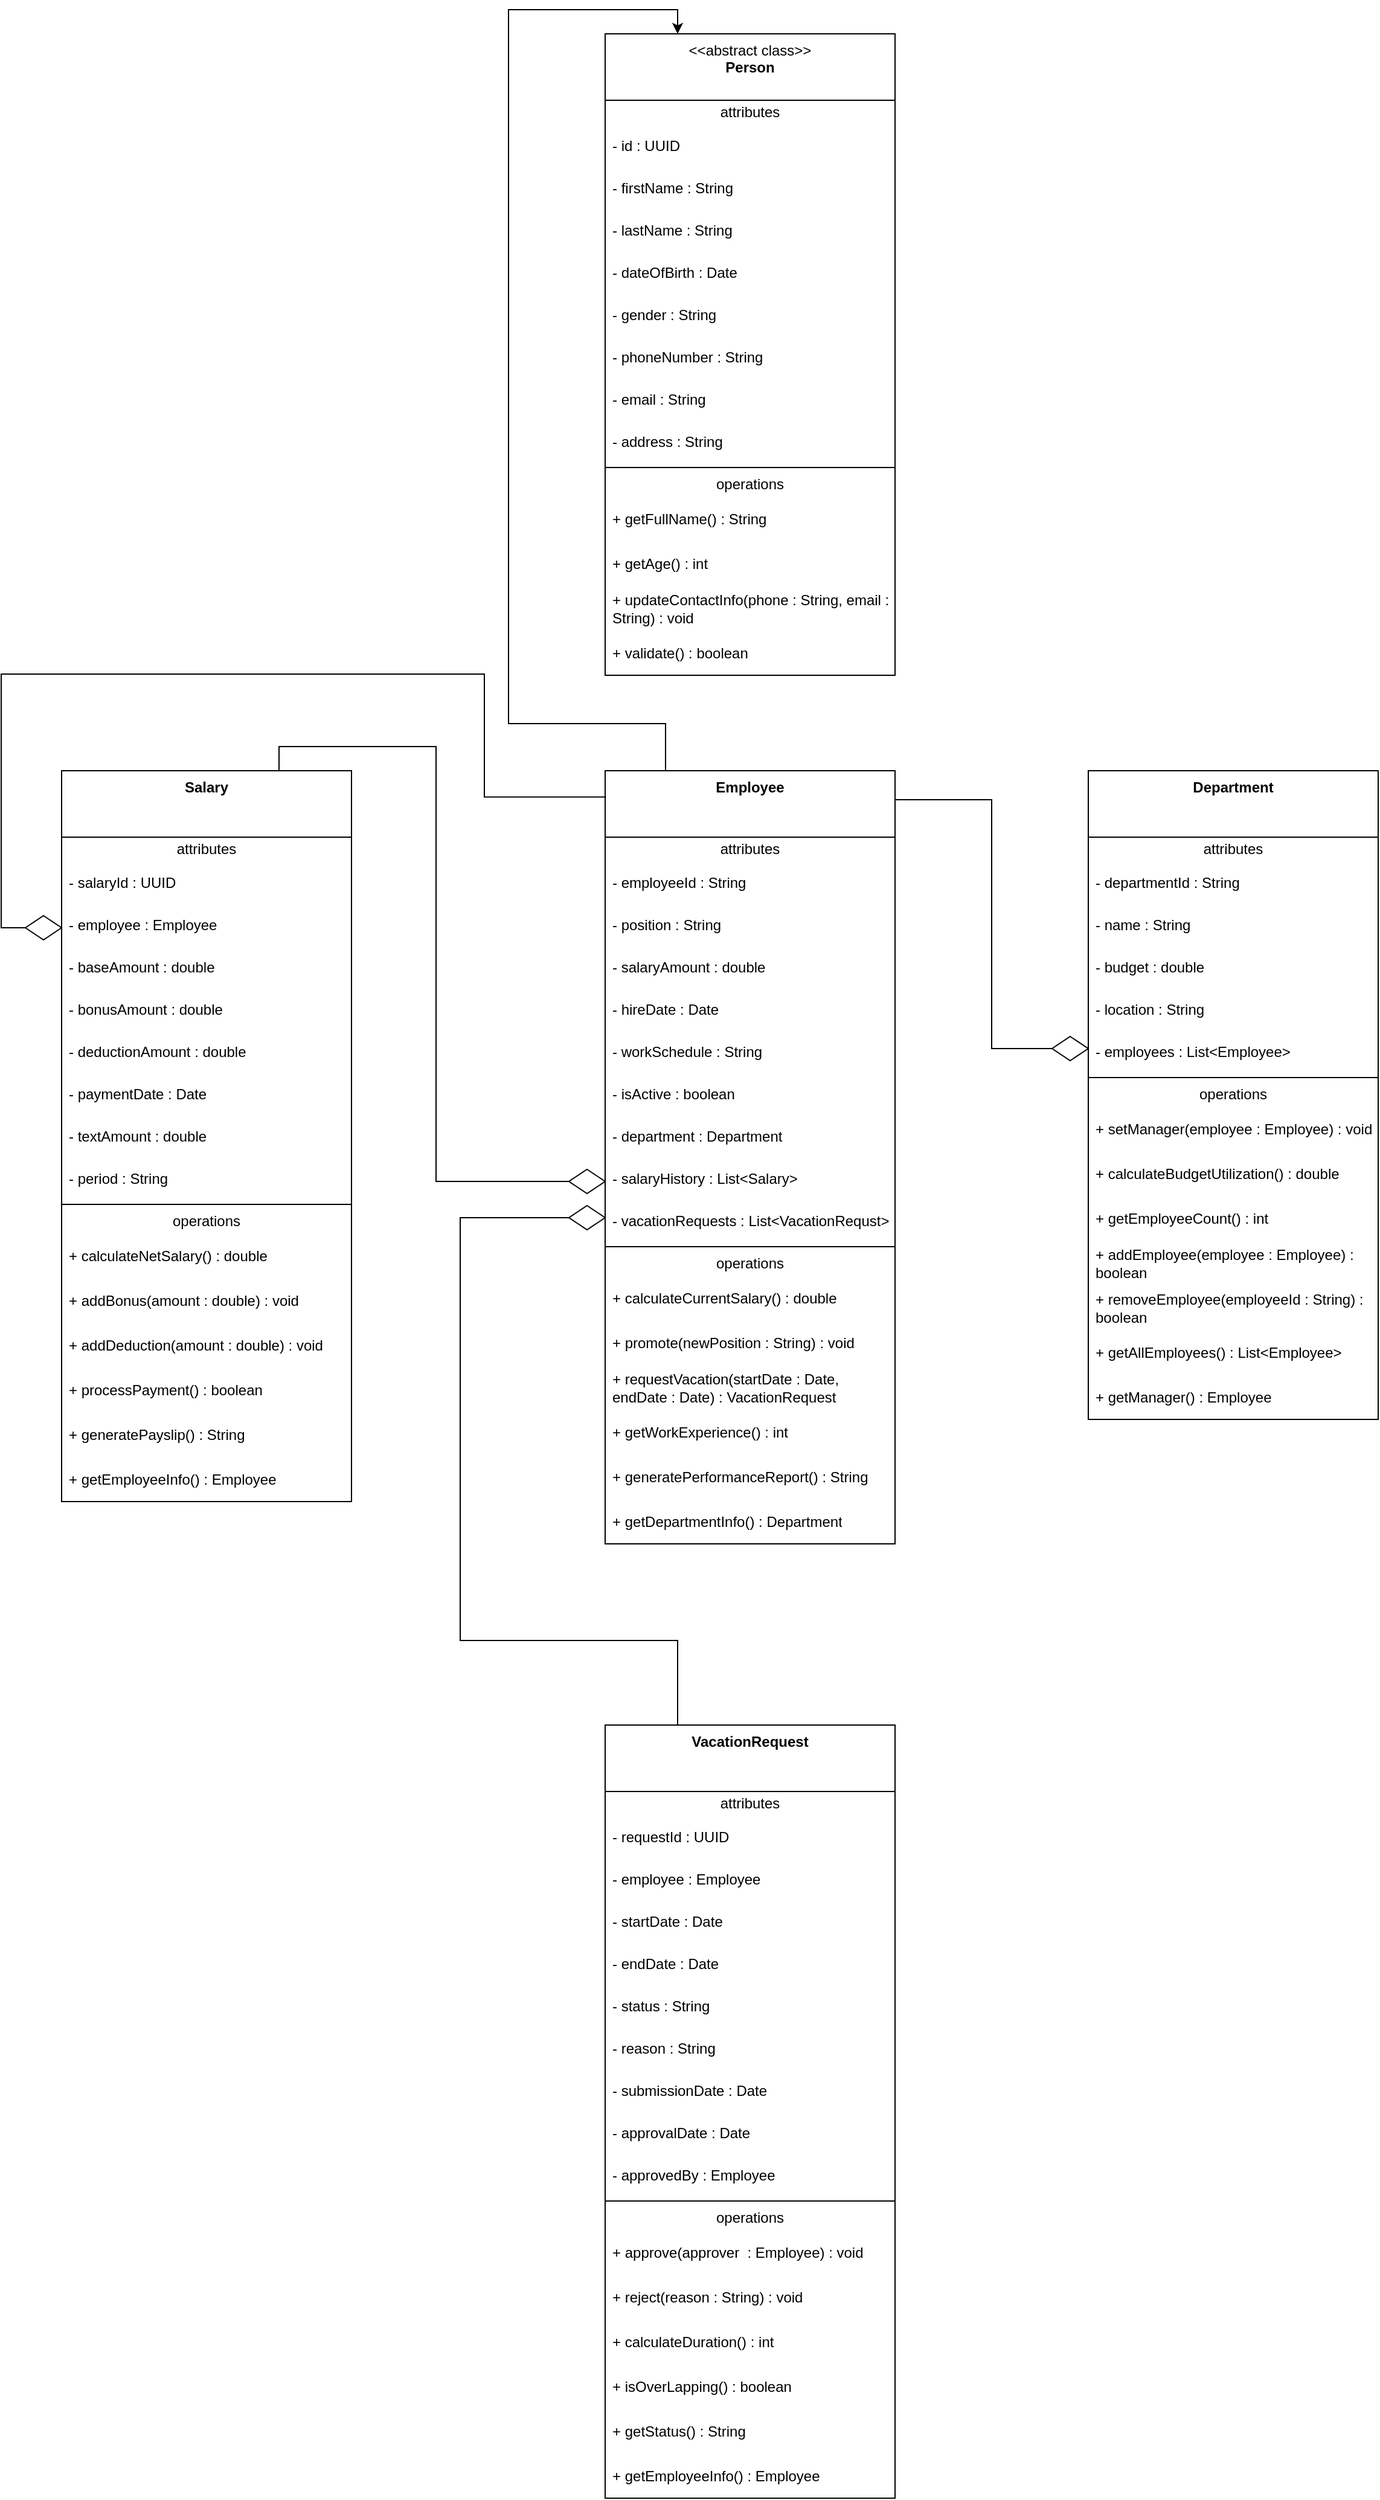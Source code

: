 <mxfile version="28.2.5">
  <diagram name="Страница — 1" id="8CQ2pr-ZRCYKZN3EN2c2">
    <mxGraphModel dx="2007" dy="1651" grid="1" gridSize="10" guides="1" tooltips="1" connect="1" arrows="1" fold="1" page="1" pageScale="1" pageWidth="827" pageHeight="1169" math="0" shadow="0">
      <root>
        <mxCell id="0" />
        <mxCell id="1" parent="0" />
        <mxCell id="GFeIhN1m6Tv52jOoHImK-1" value="&amp;lt;&amp;lt;abstract class&amp;gt;&amp;gt;&lt;br&gt;&lt;b&gt;Person&lt;/b&gt;&lt;div&gt;&lt;br/&gt;&lt;/div&gt;" style="swimlane;fontStyle=0;align=center;verticalAlign=top;childLayout=stackLayout;horizontal=1;startSize=55;horizontalStack=0;resizeParent=1;resizeParentMax=0;resizeLast=0;collapsible=0;marginBottom=0;html=1;whiteSpace=wrap;" vertex="1" parent="1">
          <mxGeometry x="230" y="220" width="240" height="531" as="geometry" />
        </mxCell>
        <mxCell id="GFeIhN1m6Tv52jOoHImK-9" value="attributes" style="text;html=1;strokeColor=none;fillColor=none;align=center;verticalAlign=middle;spacingLeft=4;spacingRight=4;overflow=hidden;rotatable=0;points=[[0,0.5],[1,0.5]];portConstraint=eastwest;whiteSpace=wrap;" vertex="1" parent="GFeIhN1m6Tv52jOoHImK-1">
          <mxGeometry y="55" width="240" height="20" as="geometry" />
        </mxCell>
        <mxCell id="GFeIhN1m6Tv52jOoHImK-10" value="- id : UUID" style="text;html=1;strokeColor=none;fillColor=none;align=left;verticalAlign=middle;spacingLeft=4;spacingRight=4;overflow=hidden;rotatable=0;points=[[0,0.5],[1,0.5]];portConstraint=eastwest;whiteSpace=wrap;" vertex="1" parent="GFeIhN1m6Tv52jOoHImK-1">
          <mxGeometry y="75" width="240" height="35" as="geometry" />
        </mxCell>
        <mxCell id="GFeIhN1m6Tv52jOoHImK-11" value="- firstName : String" style="text;html=1;strokeColor=none;fillColor=none;align=left;verticalAlign=middle;spacingLeft=4;spacingRight=4;overflow=hidden;rotatable=0;points=[[0,0.5],[1,0.5]];portConstraint=eastwest;whiteSpace=wrap;" vertex="1" parent="GFeIhN1m6Tv52jOoHImK-1">
          <mxGeometry y="110" width="240" height="35" as="geometry" />
        </mxCell>
        <mxCell id="GFeIhN1m6Tv52jOoHImK-12" value="- lastName : String" style="text;html=1;strokeColor=none;fillColor=none;align=left;verticalAlign=middle;spacingLeft=4;spacingRight=4;overflow=hidden;rotatable=0;points=[[0,0.5],[1,0.5]];portConstraint=eastwest;whiteSpace=wrap;" vertex="1" parent="GFeIhN1m6Tv52jOoHImK-1">
          <mxGeometry y="145" width="240" height="35" as="geometry" />
        </mxCell>
        <mxCell id="GFeIhN1m6Tv52jOoHImK-13" value="- dateOfBirth : Date" style="text;html=1;strokeColor=none;fillColor=none;align=left;verticalAlign=middle;spacingLeft=4;spacingRight=4;overflow=hidden;rotatable=0;points=[[0,0.5],[1,0.5]];portConstraint=eastwest;whiteSpace=wrap;" vertex="1" parent="GFeIhN1m6Tv52jOoHImK-1">
          <mxGeometry y="180" width="240" height="35" as="geometry" />
        </mxCell>
        <mxCell id="GFeIhN1m6Tv52jOoHImK-14" value="- gender : String" style="text;html=1;strokeColor=none;fillColor=none;align=left;verticalAlign=middle;spacingLeft=4;spacingRight=4;overflow=hidden;rotatable=0;points=[[0,0.5],[1,0.5]];portConstraint=eastwest;whiteSpace=wrap;" vertex="1" parent="GFeIhN1m6Tv52jOoHImK-1">
          <mxGeometry y="215" width="240" height="35" as="geometry" />
        </mxCell>
        <mxCell id="GFeIhN1m6Tv52jOoHImK-15" value="- phoneNumber : String" style="text;html=1;strokeColor=none;fillColor=none;align=left;verticalAlign=middle;spacingLeft=4;spacingRight=4;overflow=hidden;rotatable=0;points=[[0,0.5],[1,0.5]];portConstraint=eastwest;whiteSpace=wrap;" vertex="1" parent="GFeIhN1m6Tv52jOoHImK-1">
          <mxGeometry y="250" width="240" height="35" as="geometry" />
        </mxCell>
        <mxCell id="GFeIhN1m6Tv52jOoHImK-16" value="- email : String" style="text;html=1;strokeColor=none;fillColor=none;align=left;verticalAlign=middle;spacingLeft=4;spacingRight=4;overflow=hidden;rotatable=0;points=[[0,0.5],[1,0.5]];portConstraint=eastwest;whiteSpace=wrap;" vertex="1" parent="GFeIhN1m6Tv52jOoHImK-1">
          <mxGeometry y="285" width="240" height="35" as="geometry" />
        </mxCell>
        <mxCell id="GFeIhN1m6Tv52jOoHImK-2" value="- address : String" style="text;html=1;strokeColor=none;fillColor=none;align=left;verticalAlign=middle;spacingLeft=4;spacingRight=4;overflow=hidden;rotatable=0;points=[[0,0.5],[1,0.5]];portConstraint=eastwest;whiteSpace=wrap;" vertex="1" parent="GFeIhN1m6Tv52jOoHImK-1">
          <mxGeometry y="320" width="240" height="35" as="geometry" />
        </mxCell>
        <mxCell id="GFeIhN1m6Tv52jOoHImK-6" value="" style="line;strokeWidth=1;fillColor=none;align=left;verticalAlign=middle;spacingTop=-1;spacingLeft=3;spacingRight=3;rotatable=0;labelPosition=right;points=[];portConstraint=eastwest;" vertex="1" parent="GFeIhN1m6Tv52jOoHImK-1">
          <mxGeometry y="355" width="240" height="8" as="geometry" />
        </mxCell>
        <mxCell id="GFeIhN1m6Tv52jOoHImK-7" value="operations" style="text;html=1;strokeColor=none;fillColor=none;align=center;verticalAlign=middle;spacingLeft=4;spacingRight=4;overflow=hidden;rotatable=0;points=[[0,0.5],[1,0.5]];portConstraint=eastwest;whiteSpace=wrap;" vertex="1" parent="GFeIhN1m6Tv52jOoHImK-1">
          <mxGeometry y="363" width="240" height="20" as="geometry" />
        </mxCell>
        <mxCell id="GFeIhN1m6Tv52jOoHImK-17" value="+ getFullName() : String" style="text;html=1;strokeColor=none;fillColor=none;align=left;verticalAlign=middle;spacingLeft=4;spacingRight=4;overflow=hidden;rotatable=0;points=[[0,0.5],[1,0.5]];portConstraint=eastwest;whiteSpace=wrap;" vertex="1" parent="GFeIhN1m6Tv52jOoHImK-1">
          <mxGeometry y="383" width="240" height="37" as="geometry" />
        </mxCell>
        <mxCell id="GFeIhN1m6Tv52jOoHImK-18" value="+ getAge() : int" style="text;html=1;strokeColor=none;fillColor=none;align=left;verticalAlign=middle;spacingLeft=4;spacingRight=4;overflow=hidden;rotatable=0;points=[[0,0.5],[1,0.5]];portConstraint=eastwest;whiteSpace=wrap;" vertex="1" parent="GFeIhN1m6Tv52jOoHImK-1">
          <mxGeometry y="420" width="240" height="37" as="geometry" />
        </mxCell>
        <mxCell id="GFeIhN1m6Tv52jOoHImK-19" value="+ updateContactInfo(phone : String, email : String) : void" style="text;html=1;strokeColor=none;fillColor=none;align=left;verticalAlign=middle;spacingLeft=4;spacingRight=4;overflow=hidden;rotatable=0;points=[[0,0.5],[1,0.5]];portConstraint=eastwest;whiteSpace=wrap;" vertex="1" parent="GFeIhN1m6Tv52jOoHImK-1">
          <mxGeometry y="457" width="240" height="37" as="geometry" />
        </mxCell>
        <mxCell id="GFeIhN1m6Tv52jOoHImK-8" value="+ validate() : boolean" style="text;html=1;strokeColor=none;fillColor=none;align=left;verticalAlign=middle;spacingLeft=4;spacingRight=4;overflow=hidden;rotatable=0;points=[[0,0.5],[1,0.5]];portConstraint=eastwest;whiteSpace=wrap;" vertex="1" parent="GFeIhN1m6Tv52jOoHImK-1">
          <mxGeometry y="494" width="240" height="37" as="geometry" />
        </mxCell>
        <mxCell id="GFeIhN1m6Tv52jOoHImK-132" style="edgeStyle=orthogonalEdgeStyle;rounded=0;orthogonalLoop=1;jettySize=auto;html=1;exitX=0.25;exitY=0;exitDx=0;exitDy=0;entryX=0.25;entryY=0;entryDx=0;entryDy=0;" edge="1" parent="1" source="GFeIhN1m6Tv52jOoHImK-20" target="GFeIhN1m6Tv52jOoHImK-1">
          <mxGeometry relative="1" as="geometry">
            <Array as="points">
              <mxPoint x="280" y="791" />
              <mxPoint x="150" y="791" />
              <mxPoint x="150" y="200" />
              <mxPoint x="290" y="200" />
            </Array>
          </mxGeometry>
        </mxCell>
        <mxCell id="GFeIhN1m6Tv52jOoHImK-20" value="&lt;b&gt;Employee&lt;/b&gt;&lt;div&gt;&lt;br&gt;&lt;/div&gt;" style="swimlane;fontStyle=0;align=center;verticalAlign=top;childLayout=stackLayout;horizontal=1;startSize=55;horizontalStack=0;resizeParent=1;resizeParentMax=0;resizeLast=0;collapsible=0;marginBottom=0;html=1;whiteSpace=wrap;" vertex="1" parent="1">
          <mxGeometry x="230" y="830" width="240" height="640" as="geometry" />
        </mxCell>
        <mxCell id="GFeIhN1m6Tv52jOoHImK-21" value="attributes" style="text;html=1;strokeColor=none;fillColor=none;align=center;verticalAlign=middle;spacingLeft=4;spacingRight=4;overflow=hidden;rotatable=0;points=[[0,0.5],[1,0.5]];portConstraint=eastwest;whiteSpace=wrap;" vertex="1" parent="GFeIhN1m6Tv52jOoHImK-20">
          <mxGeometry y="55" width="240" height="20" as="geometry" />
        </mxCell>
        <mxCell id="GFeIhN1m6Tv52jOoHImK-22" value="- employeeId : String" style="text;html=1;strokeColor=none;fillColor=none;align=left;verticalAlign=middle;spacingLeft=4;spacingRight=4;overflow=hidden;rotatable=0;points=[[0,0.5],[1,0.5]];portConstraint=eastwest;whiteSpace=wrap;" vertex="1" parent="GFeIhN1m6Tv52jOoHImK-20">
          <mxGeometry y="75" width="240" height="35" as="geometry" />
        </mxCell>
        <mxCell id="GFeIhN1m6Tv52jOoHImK-23" value="- position : String" style="text;html=1;strokeColor=none;fillColor=none;align=left;verticalAlign=middle;spacingLeft=4;spacingRight=4;overflow=hidden;rotatable=0;points=[[0,0.5],[1,0.5]];portConstraint=eastwest;whiteSpace=wrap;" vertex="1" parent="GFeIhN1m6Tv52jOoHImK-20">
          <mxGeometry y="110" width="240" height="35" as="geometry" />
        </mxCell>
        <mxCell id="GFeIhN1m6Tv52jOoHImK-24" value="- salaryAmount : double" style="text;html=1;strokeColor=none;fillColor=none;align=left;verticalAlign=middle;spacingLeft=4;spacingRight=4;overflow=hidden;rotatable=0;points=[[0,0.5],[1,0.5]];portConstraint=eastwest;whiteSpace=wrap;" vertex="1" parent="GFeIhN1m6Tv52jOoHImK-20">
          <mxGeometry y="145" width="240" height="35" as="geometry" />
        </mxCell>
        <mxCell id="GFeIhN1m6Tv52jOoHImK-25" value="- hireDate : Date" style="text;html=1;strokeColor=none;fillColor=none;align=left;verticalAlign=middle;spacingLeft=4;spacingRight=4;overflow=hidden;rotatable=0;points=[[0,0.5],[1,0.5]];portConstraint=eastwest;whiteSpace=wrap;" vertex="1" parent="GFeIhN1m6Tv52jOoHImK-20">
          <mxGeometry y="180" width="240" height="35" as="geometry" />
        </mxCell>
        <mxCell id="GFeIhN1m6Tv52jOoHImK-26" value="- workSchedule : String" style="text;html=1;strokeColor=none;fillColor=none;align=left;verticalAlign=middle;spacingLeft=4;spacingRight=4;overflow=hidden;rotatable=0;points=[[0,0.5],[1,0.5]];portConstraint=eastwest;whiteSpace=wrap;" vertex="1" parent="GFeIhN1m6Tv52jOoHImK-20">
          <mxGeometry y="215" width="240" height="35" as="geometry" />
        </mxCell>
        <mxCell id="GFeIhN1m6Tv52jOoHImK-27" value="- isActive : boolean&amp;nbsp;" style="text;html=1;strokeColor=none;fillColor=none;align=left;verticalAlign=middle;spacingLeft=4;spacingRight=4;overflow=hidden;rotatable=0;points=[[0,0.5],[1,0.5]];portConstraint=eastwest;whiteSpace=wrap;" vertex="1" parent="GFeIhN1m6Tv52jOoHImK-20">
          <mxGeometry y="250" width="240" height="35" as="geometry" />
        </mxCell>
        <mxCell id="GFeIhN1m6Tv52jOoHImK-28" value="- department : Department" style="text;html=1;strokeColor=none;fillColor=none;align=left;verticalAlign=middle;spacingLeft=4;spacingRight=4;overflow=hidden;rotatable=0;points=[[0,0.5],[1,0.5]];portConstraint=eastwest;whiteSpace=wrap;" vertex="1" parent="GFeIhN1m6Tv52jOoHImK-20">
          <mxGeometry y="285" width="240" height="35" as="geometry" />
        </mxCell>
        <mxCell id="GFeIhN1m6Tv52jOoHImK-36" value="- salaryHistory : List&amp;lt;Salary&amp;gt;&amp;nbsp;" style="text;html=1;strokeColor=none;fillColor=none;align=left;verticalAlign=middle;spacingLeft=4;spacingRight=4;overflow=hidden;rotatable=0;points=[[0,0.5],[1,0.5]];portConstraint=eastwest;whiteSpace=wrap;" vertex="1" parent="GFeIhN1m6Tv52jOoHImK-20">
          <mxGeometry y="320" width="240" height="35" as="geometry" />
        </mxCell>
        <mxCell id="GFeIhN1m6Tv52jOoHImK-29" value="- vacationRequests : List&amp;lt;VacationRequst&amp;gt;" style="text;html=1;strokeColor=none;fillColor=none;align=left;verticalAlign=middle;spacingLeft=4;spacingRight=4;overflow=hidden;rotatable=0;points=[[0,0.5],[1,0.5]];portConstraint=eastwest;whiteSpace=wrap;" vertex="1" parent="GFeIhN1m6Tv52jOoHImK-20">
          <mxGeometry y="355" width="240" height="35" as="geometry" />
        </mxCell>
        <mxCell id="GFeIhN1m6Tv52jOoHImK-30" value="" style="line;strokeWidth=1;fillColor=none;align=left;verticalAlign=middle;spacingTop=-1;spacingLeft=3;spacingRight=3;rotatable=0;labelPosition=right;points=[];portConstraint=eastwest;" vertex="1" parent="GFeIhN1m6Tv52jOoHImK-20">
          <mxGeometry y="390" width="240" height="8" as="geometry" />
        </mxCell>
        <mxCell id="GFeIhN1m6Tv52jOoHImK-31" value="operations" style="text;html=1;strokeColor=none;fillColor=none;align=center;verticalAlign=middle;spacingLeft=4;spacingRight=4;overflow=hidden;rotatable=0;points=[[0,0.5],[1,0.5]];portConstraint=eastwest;whiteSpace=wrap;" vertex="1" parent="GFeIhN1m6Tv52jOoHImK-20">
          <mxGeometry y="398" width="240" height="20" as="geometry" />
        </mxCell>
        <mxCell id="GFeIhN1m6Tv52jOoHImK-32" value="+ calculateCurrentSalary() : double" style="text;html=1;strokeColor=none;fillColor=none;align=left;verticalAlign=middle;spacingLeft=4;spacingRight=4;overflow=hidden;rotatable=0;points=[[0,0.5],[1,0.5]];portConstraint=eastwest;whiteSpace=wrap;" vertex="1" parent="GFeIhN1m6Tv52jOoHImK-20">
          <mxGeometry y="418" width="240" height="37" as="geometry" />
        </mxCell>
        <mxCell id="GFeIhN1m6Tv52jOoHImK-33" value="+ promote(newPosition : String) : void" style="text;html=1;strokeColor=none;fillColor=none;align=left;verticalAlign=middle;spacingLeft=4;spacingRight=4;overflow=hidden;rotatable=0;points=[[0,0.5],[1,0.5]];portConstraint=eastwest;whiteSpace=wrap;" vertex="1" parent="GFeIhN1m6Tv52jOoHImK-20">
          <mxGeometry y="455" width="240" height="37" as="geometry" />
        </mxCell>
        <mxCell id="GFeIhN1m6Tv52jOoHImK-34" value="+ requestVacation(startDate : Date, endDate : Date) : VacationRequest" style="text;html=1;strokeColor=none;fillColor=none;align=left;verticalAlign=middle;spacingLeft=4;spacingRight=4;overflow=hidden;rotatable=0;points=[[0,0.5],[1,0.5]];portConstraint=eastwest;whiteSpace=wrap;" vertex="1" parent="GFeIhN1m6Tv52jOoHImK-20">
          <mxGeometry y="492" width="240" height="37" as="geometry" />
        </mxCell>
        <mxCell id="GFeIhN1m6Tv52jOoHImK-37" value="+ getWorkExperience() : int" style="text;html=1;strokeColor=none;fillColor=none;align=left;verticalAlign=middle;spacingLeft=4;spacingRight=4;overflow=hidden;rotatable=0;points=[[0,0.5],[1,0.5]];portConstraint=eastwest;whiteSpace=wrap;" vertex="1" parent="GFeIhN1m6Tv52jOoHImK-20">
          <mxGeometry y="529" width="240" height="37" as="geometry" />
        </mxCell>
        <mxCell id="GFeIhN1m6Tv52jOoHImK-38" value="+ generatePerformanceReport() : String" style="text;html=1;strokeColor=none;fillColor=none;align=left;verticalAlign=middle;spacingLeft=4;spacingRight=4;overflow=hidden;rotatable=0;points=[[0,0.5],[1,0.5]];portConstraint=eastwest;whiteSpace=wrap;" vertex="1" parent="GFeIhN1m6Tv52jOoHImK-20">
          <mxGeometry y="566" width="240" height="37" as="geometry" />
        </mxCell>
        <mxCell id="GFeIhN1m6Tv52jOoHImK-35" value="+ getDepartmentInfo() : Department" style="text;html=1;strokeColor=none;fillColor=none;align=left;verticalAlign=middle;spacingLeft=4;spacingRight=4;overflow=hidden;rotatable=0;points=[[0,0.5],[1,0.5]];portConstraint=eastwest;whiteSpace=wrap;" vertex="1" parent="GFeIhN1m6Tv52jOoHImK-20">
          <mxGeometry y="603" width="240" height="37" as="geometry" />
        </mxCell>
        <mxCell id="GFeIhN1m6Tv52jOoHImK-55" value="&lt;div&gt;&lt;b&gt;Department&lt;/b&gt;&lt;/div&gt;" style="swimlane;fontStyle=0;align=center;verticalAlign=top;childLayout=stackLayout;horizontal=1;startSize=55;horizontalStack=0;resizeParent=1;resizeParentMax=0;resizeLast=0;collapsible=0;marginBottom=0;html=1;whiteSpace=wrap;" vertex="1" parent="1">
          <mxGeometry x="630" y="830" width="240" height="537" as="geometry" />
        </mxCell>
        <mxCell id="GFeIhN1m6Tv52jOoHImK-56" value="attributes" style="text;html=1;strokeColor=none;fillColor=none;align=center;verticalAlign=middle;spacingLeft=4;spacingRight=4;overflow=hidden;rotatable=0;points=[[0,0.5],[1,0.5]];portConstraint=eastwest;whiteSpace=wrap;" vertex="1" parent="GFeIhN1m6Tv52jOoHImK-55">
          <mxGeometry y="55" width="240" height="20" as="geometry" />
        </mxCell>
        <mxCell id="GFeIhN1m6Tv52jOoHImK-57" value="- departmentId : String" style="text;html=1;strokeColor=none;fillColor=none;align=left;verticalAlign=middle;spacingLeft=4;spacingRight=4;overflow=hidden;rotatable=0;points=[[0,0.5],[1,0.5]];portConstraint=eastwest;whiteSpace=wrap;" vertex="1" parent="GFeIhN1m6Tv52jOoHImK-55">
          <mxGeometry y="75" width="240" height="35" as="geometry" />
        </mxCell>
        <mxCell id="GFeIhN1m6Tv52jOoHImK-58" value="- name : String" style="text;html=1;strokeColor=none;fillColor=none;align=left;verticalAlign=middle;spacingLeft=4;spacingRight=4;overflow=hidden;rotatable=0;points=[[0,0.5],[1,0.5]];portConstraint=eastwest;whiteSpace=wrap;" vertex="1" parent="GFeIhN1m6Tv52jOoHImK-55">
          <mxGeometry y="110" width="240" height="35" as="geometry" />
        </mxCell>
        <mxCell id="GFeIhN1m6Tv52jOoHImK-59" value="- budget : double" style="text;html=1;strokeColor=none;fillColor=none;align=left;verticalAlign=middle;spacingLeft=4;spacingRight=4;overflow=hidden;rotatable=0;points=[[0,0.5],[1,0.5]];portConstraint=eastwest;whiteSpace=wrap;" vertex="1" parent="GFeIhN1m6Tv52jOoHImK-55">
          <mxGeometry y="145" width="240" height="35" as="geometry" />
        </mxCell>
        <mxCell id="GFeIhN1m6Tv52jOoHImK-60" value="- location : String" style="text;html=1;strokeColor=none;fillColor=none;align=left;verticalAlign=middle;spacingLeft=4;spacingRight=4;overflow=hidden;rotatable=0;points=[[0,0.5],[1,0.5]];portConstraint=eastwest;whiteSpace=wrap;" vertex="1" parent="GFeIhN1m6Tv52jOoHImK-55">
          <mxGeometry y="180" width="240" height="35" as="geometry" />
        </mxCell>
        <mxCell id="GFeIhN1m6Tv52jOoHImK-61" value="- employees : List&amp;lt;Employee&amp;gt;" style="text;html=1;strokeColor=none;fillColor=none;align=left;verticalAlign=middle;spacingLeft=4;spacingRight=4;overflow=hidden;rotatable=0;points=[[0,0.5],[1,0.5]];portConstraint=eastwest;whiteSpace=wrap;" vertex="1" parent="GFeIhN1m6Tv52jOoHImK-55">
          <mxGeometry y="215" width="240" height="35" as="geometry" />
        </mxCell>
        <mxCell id="GFeIhN1m6Tv52jOoHImK-66" value="" style="line;strokeWidth=1;fillColor=none;align=left;verticalAlign=middle;spacingTop=-1;spacingLeft=3;spacingRight=3;rotatable=0;labelPosition=right;points=[];portConstraint=eastwest;" vertex="1" parent="GFeIhN1m6Tv52jOoHImK-55">
          <mxGeometry y="250" width="240" height="8" as="geometry" />
        </mxCell>
        <mxCell id="GFeIhN1m6Tv52jOoHImK-67" value="operations" style="text;html=1;strokeColor=none;fillColor=none;align=center;verticalAlign=middle;spacingLeft=4;spacingRight=4;overflow=hidden;rotatable=0;points=[[0,0.5],[1,0.5]];portConstraint=eastwest;whiteSpace=wrap;" vertex="1" parent="GFeIhN1m6Tv52jOoHImK-55">
          <mxGeometry y="258" width="240" height="20" as="geometry" />
        </mxCell>
        <mxCell id="GFeIhN1m6Tv52jOoHImK-68" value="+ setManager(employee : Employee) : void" style="text;html=1;strokeColor=none;fillColor=none;align=left;verticalAlign=middle;spacingLeft=4;spacingRight=4;overflow=hidden;rotatable=0;points=[[0,0.5],[1,0.5]];portConstraint=eastwest;whiteSpace=wrap;" vertex="1" parent="GFeIhN1m6Tv52jOoHImK-55">
          <mxGeometry y="278" width="240" height="37" as="geometry" />
        </mxCell>
        <mxCell id="GFeIhN1m6Tv52jOoHImK-69" value="+ calculateBudgetUtilization() : double" style="text;html=1;strokeColor=none;fillColor=none;align=left;verticalAlign=middle;spacingLeft=4;spacingRight=4;overflow=hidden;rotatable=0;points=[[0,0.5],[1,0.5]];portConstraint=eastwest;whiteSpace=wrap;" vertex="1" parent="GFeIhN1m6Tv52jOoHImK-55">
          <mxGeometry y="315" width="240" height="37" as="geometry" />
        </mxCell>
        <mxCell id="GFeIhN1m6Tv52jOoHImK-70" value="+ getEmployeeCount() : int" style="text;html=1;strokeColor=none;fillColor=none;align=left;verticalAlign=middle;spacingLeft=4;spacingRight=4;overflow=hidden;rotatable=0;points=[[0,0.5],[1,0.5]];portConstraint=eastwest;whiteSpace=wrap;" vertex="1" parent="GFeIhN1m6Tv52jOoHImK-55">
          <mxGeometry y="352" width="240" height="37" as="geometry" />
        </mxCell>
        <mxCell id="GFeIhN1m6Tv52jOoHImK-71" value="+ addEmployee(employee : Employee) : boolean&amp;nbsp;&amp;nbsp;" style="text;html=1;strokeColor=none;fillColor=none;align=left;verticalAlign=middle;spacingLeft=4;spacingRight=4;overflow=hidden;rotatable=0;points=[[0,0.5],[1,0.5]];portConstraint=eastwest;whiteSpace=wrap;" vertex="1" parent="GFeIhN1m6Tv52jOoHImK-55">
          <mxGeometry y="389" width="240" height="37" as="geometry" />
        </mxCell>
        <mxCell id="GFeIhN1m6Tv52jOoHImK-72" value="+ removeEmployee(employeeId : String) : boolean" style="text;html=1;strokeColor=none;fillColor=none;align=left;verticalAlign=middle;spacingLeft=4;spacingRight=4;overflow=hidden;rotatable=0;points=[[0,0.5],[1,0.5]];portConstraint=eastwest;whiteSpace=wrap;" vertex="1" parent="GFeIhN1m6Tv52jOoHImK-55">
          <mxGeometry y="426" width="240" height="37" as="geometry" />
        </mxCell>
        <mxCell id="GFeIhN1m6Tv52jOoHImK-74" value="+ getAllEmployees() : List&amp;lt;Employee&amp;gt;" style="text;html=1;strokeColor=none;fillColor=none;align=left;verticalAlign=middle;spacingLeft=4;spacingRight=4;overflow=hidden;rotatable=0;points=[[0,0.5],[1,0.5]];portConstraint=eastwest;whiteSpace=wrap;" vertex="1" parent="GFeIhN1m6Tv52jOoHImK-55">
          <mxGeometry y="463" width="240" height="37" as="geometry" />
        </mxCell>
        <mxCell id="GFeIhN1m6Tv52jOoHImK-73" value="+ getManager() : Employee" style="text;html=1;strokeColor=none;fillColor=none;align=left;verticalAlign=middle;spacingLeft=4;spacingRight=4;overflow=hidden;rotatable=0;points=[[0,0.5],[1,0.5]];portConstraint=eastwest;whiteSpace=wrap;" vertex="1" parent="GFeIhN1m6Tv52jOoHImK-55">
          <mxGeometry y="500" width="240" height="37" as="geometry" />
        </mxCell>
        <mxCell id="GFeIhN1m6Tv52jOoHImK-75" value="&lt;div&gt;&lt;b&gt;Salary&lt;/b&gt;&lt;/div&gt;" style="swimlane;fontStyle=0;align=center;verticalAlign=top;childLayout=stackLayout;horizontal=1;startSize=55;horizontalStack=0;resizeParent=1;resizeParentMax=0;resizeLast=0;collapsible=0;marginBottom=0;html=1;whiteSpace=wrap;" vertex="1" parent="1">
          <mxGeometry x="-220" y="830" width="240" height="605" as="geometry" />
        </mxCell>
        <mxCell id="GFeIhN1m6Tv52jOoHImK-76" value="attributes" style="text;html=1;strokeColor=none;fillColor=none;align=center;verticalAlign=middle;spacingLeft=4;spacingRight=4;overflow=hidden;rotatable=0;points=[[0,0.5],[1,0.5]];portConstraint=eastwest;whiteSpace=wrap;" vertex="1" parent="GFeIhN1m6Tv52jOoHImK-75">
          <mxGeometry y="55" width="240" height="20" as="geometry" />
        </mxCell>
        <mxCell id="GFeIhN1m6Tv52jOoHImK-77" value="- salaryId : UUID" style="text;html=1;strokeColor=none;fillColor=none;align=left;verticalAlign=middle;spacingLeft=4;spacingRight=4;overflow=hidden;rotatable=0;points=[[0,0.5],[1,0.5]];portConstraint=eastwest;whiteSpace=wrap;" vertex="1" parent="GFeIhN1m6Tv52jOoHImK-75">
          <mxGeometry y="75" width="240" height="35" as="geometry" />
        </mxCell>
        <mxCell id="GFeIhN1m6Tv52jOoHImK-78" value="- employee : Employee" style="text;html=1;strokeColor=none;fillColor=none;align=left;verticalAlign=middle;spacingLeft=4;spacingRight=4;overflow=hidden;rotatable=0;points=[[0,0.5],[1,0.5]];portConstraint=eastwest;whiteSpace=wrap;" vertex="1" parent="GFeIhN1m6Tv52jOoHImK-75">
          <mxGeometry y="110" width="240" height="35" as="geometry" />
        </mxCell>
        <mxCell id="GFeIhN1m6Tv52jOoHImK-79" value="- baseAmount : double" style="text;html=1;strokeColor=none;fillColor=none;align=left;verticalAlign=middle;spacingLeft=4;spacingRight=4;overflow=hidden;rotatable=0;points=[[0,0.5],[1,0.5]];portConstraint=eastwest;whiteSpace=wrap;" vertex="1" parent="GFeIhN1m6Tv52jOoHImK-75">
          <mxGeometry y="145" width="240" height="35" as="geometry" />
        </mxCell>
        <mxCell id="GFeIhN1m6Tv52jOoHImK-80" value="- bonusAmount : double" style="text;html=1;strokeColor=none;fillColor=none;align=left;verticalAlign=middle;spacingLeft=4;spacingRight=4;overflow=hidden;rotatable=0;points=[[0,0.5],[1,0.5]];portConstraint=eastwest;whiteSpace=wrap;" vertex="1" parent="GFeIhN1m6Tv52jOoHImK-75">
          <mxGeometry y="180" width="240" height="35" as="geometry" />
        </mxCell>
        <mxCell id="GFeIhN1m6Tv52jOoHImK-81" value="- deductionAmount : double" style="text;html=1;strokeColor=none;fillColor=none;align=left;verticalAlign=middle;spacingLeft=4;spacingRight=4;overflow=hidden;rotatable=0;points=[[0,0.5],[1,0.5]];portConstraint=eastwest;whiteSpace=wrap;" vertex="1" parent="GFeIhN1m6Tv52jOoHImK-75">
          <mxGeometry y="215" width="240" height="35" as="geometry" />
        </mxCell>
        <mxCell id="GFeIhN1m6Tv52jOoHImK-82" value="- paymentDate : Date" style="text;html=1;strokeColor=none;fillColor=none;align=left;verticalAlign=middle;spacingLeft=4;spacingRight=4;overflow=hidden;rotatable=0;points=[[0,0.5],[1,0.5]];portConstraint=eastwest;whiteSpace=wrap;" vertex="1" parent="GFeIhN1m6Tv52jOoHImK-75">
          <mxGeometry y="250" width="240" height="35" as="geometry" />
        </mxCell>
        <mxCell id="GFeIhN1m6Tv52jOoHImK-83" value="- textAmount : double" style="text;html=1;strokeColor=none;fillColor=none;align=left;verticalAlign=middle;spacingLeft=4;spacingRight=4;overflow=hidden;rotatable=0;points=[[0,0.5],[1,0.5]];portConstraint=eastwest;whiteSpace=wrap;" vertex="1" parent="GFeIhN1m6Tv52jOoHImK-75">
          <mxGeometry y="285" width="240" height="35" as="geometry" />
        </mxCell>
        <mxCell id="GFeIhN1m6Tv52jOoHImK-84" value="- period : String" style="text;html=1;strokeColor=none;fillColor=none;align=left;verticalAlign=middle;spacingLeft=4;spacingRight=4;overflow=hidden;rotatable=0;points=[[0,0.5],[1,0.5]];portConstraint=eastwest;whiteSpace=wrap;" vertex="1" parent="GFeIhN1m6Tv52jOoHImK-75">
          <mxGeometry y="320" width="240" height="35" as="geometry" />
        </mxCell>
        <mxCell id="GFeIhN1m6Tv52jOoHImK-86" value="" style="line;strokeWidth=1;fillColor=none;align=left;verticalAlign=middle;spacingTop=-1;spacingLeft=3;spacingRight=3;rotatable=0;labelPosition=right;points=[];portConstraint=eastwest;" vertex="1" parent="GFeIhN1m6Tv52jOoHImK-75">
          <mxGeometry y="355" width="240" height="8" as="geometry" />
        </mxCell>
        <mxCell id="GFeIhN1m6Tv52jOoHImK-87" value="operations" style="text;html=1;strokeColor=none;fillColor=none;align=center;verticalAlign=middle;spacingLeft=4;spacingRight=4;overflow=hidden;rotatable=0;points=[[0,0.5],[1,0.5]];portConstraint=eastwest;whiteSpace=wrap;" vertex="1" parent="GFeIhN1m6Tv52jOoHImK-75">
          <mxGeometry y="363" width="240" height="20" as="geometry" />
        </mxCell>
        <mxCell id="GFeIhN1m6Tv52jOoHImK-88" value="+ calculateNetSalary() : double" style="text;html=1;strokeColor=none;fillColor=none;align=left;verticalAlign=middle;spacingLeft=4;spacingRight=4;overflow=hidden;rotatable=0;points=[[0,0.5],[1,0.5]];portConstraint=eastwest;whiteSpace=wrap;" vertex="1" parent="GFeIhN1m6Tv52jOoHImK-75">
          <mxGeometry y="383" width="240" height="37" as="geometry" />
        </mxCell>
        <mxCell id="GFeIhN1m6Tv52jOoHImK-89" value="+ addBonus(amount : double) : void&amp;nbsp;" style="text;html=1;strokeColor=none;fillColor=none;align=left;verticalAlign=middle;spacingLeft=4;spacingRight=4;overflow=hidden;rotatable=0;points=[[0,0.5],[1,0.5]];portConstraint=eastwest;whiteSpace=wrap;" vertex="1" parent="GFeIhN1m6Tv52jOoHImK-75">
          <mxGeometry y="420" width="240" height="37" as="geometry" />
        </mxCell>
        <mxCell id="GFeIhN1m6Tv52jOoHImK-90" value="+ addDeduction(amount : double) : void&amp;nbsp;" style="text;html=1;strokeColor=none;fillColor=none;align=left;verticalAlign=middle;spacingLeft=4;spacingRight=4;overflow=hidden;rotatable=0;points=[[0,0.5],[1,0.5]];portConstraint=eastwest;whiteSpace=wrap;" vertex="1" parent="GFeIhN1m6Tv52jOoHImK-75">
          <mxGeometry y="457" width="240" height="37" as="geometry" />
        </mxCell>
        <mxCell id="GFeIhN1m6Tv52jOoHImK-91" value="+ processPayment() : boolean" style="text;html=1;strokeColor=none;fillColor=none;align=left;verticalAlign=middle;spacingLeft=4;spacingRight=4;overflow=hidden;rotatable=0;points=[[0,0.5],[1,0.5]];portConstraint=eastwest;whiteSpace=wrap;" vertex="1" parent="GFeIhN1m6Tv52jOoHImK-75">
          <mxGeometry y="494" width="240" height="37" as="geometry" />
        </mxCell>
        <mxCell id="GFeIhN1m6Tv52jOoHImK-92" value="+ generatePayslip() : String" style="text;html=1;strokeColor=none;fillColor=none;align=left;verticalAlign=middle;spacingLeft=4;spacingRight=4;overflow=hidden;rotatable=0;points=[[0,0.5],[1,0.5]];portConstraint=eastwest;whiteSpace=wrap;" vertex="1" parent="GFeIhN1m6Tv52jOoHImK-75">
          <mxGeometry y="531" width="240" height="37" as="geometry" />
        </mxCell>
        <mxCell id="GFeIhN1m6Tv52jOoHImK-93" value="+ getEmployeeInfo() : Employee" style="text;html=1;strokeColor=none;fillColor=none;align=left;verticalAlign=middle;spacingLeft=4;spacingRight=4;overflow=hidden;rotatable=0;points=[[0,0.5],[1,0.5]];portConstraint=eastwest;whiteSpace=wrap;" vertex="1" parent="GFeIhN1m6Tv52jOoHImK-75">
          <mxGeometry y="568" width="240" height="37" as="geometry" />
        </mxCell>
        <mxCell id="GFeIhN1m6Tv52jOoHImK-94" value="&lt;div&gt;&lt;b&gt;VacationRequest&lt;/b&gt;&lt;/div&gt;" style="swimlane;fontStyle=0;align=center;verticalAlign=top;childLayout=stackLayout;horizontal=1;startSize=55;horizontalStack=0;resizeParent=1;resizeParentMax=0;resizeLast=0;collapsible=0;marginBottom=0;html=1;whiteSpace=wrap;" vertex="1" parent="1">
          <mxGeometry x="230" y="1620" width="240" height="640" as="geometry" />
        </mxCell>
        <mxCell id="GFeIhN1m6Tv52jOoHImK-95" value="attributes" style="text;html=1;strokeColor=none;fillColor=none;align=center;verticalAlign=middle;spacingLeft=4;spacingRight=4;overflow=hidden;rotatable=0;points=[[0,0.5],[1,0.5]];portConstraint=eastwest;whiteSpace=wrap;" vertex="1" parent="GFeIhN1m6Tv52jOoHImK-94">
          <mxGeometry y="55" width="240" height="20" as="geometry" />
        </mxCell>
        <mxCell id="GFeIhN1m6Tv52jOoHImK-96" value="- requestId : UUID" style="text;html=1;strokeColor=none;fillColor=none;align=left;verticalAlign=middle;spacingLeft=4;spacingRight=4;overflow=hidden;rotatable=0;points=[[0,0.5],[1,0.5]];portConstraint=eastwest;whiteSpace=wrap;" vertex="1" parent="GFeIhN1m6Tv52jOoHImK-94">
          <mxGeometry y="75" width="240" height="35" as="geometry" />
        </mxCell>
        <mxCell id="GFeIhN1m6Tv52jOoHImK-97" value="- employee : Employee" style="text;html=1;strokeColor=none;fillColor=none;align=left;verticalAlign=middle;spacingLeft=4;spacingRight=4;overflow=hidden;rotatable=0;points=[[0,0.5],[1,0.5]];portConstraint=eastwest;whiteSpace=wrap;" vertex="1" parent="GFeIhN1m6Tv52jOoHImK-94">
          <mxGeometry y="110" width="240" height="35" as="geometry" />
        </mxCell>
        <mxCell id="GFeIhN1m6Tv52jOoHImK-98" value="- startDate : Date" style="text;html=1;strokeColor=none;fillColor=none;align=left;verticalAlign=middle;spacingLeft=4;spacingRight=4;overflow=hidden;rotatable=0;points=[[0,0.5],[1,0.5]];portConstraint=eastwest;whiteSpace=wrap;" vertex="1" parent="GFeIhN1m6Tv52jOoHImK-94">
          <mxGeometry y="145" width="240" height="35" as="geometry" />
        </mxCell>
        <mxCell id="GFeIhN1m6Tv52jOoHImK-99" value="- endDate : Date" style="text;html=1;strokeColor=none;fillColor=none;align=left;verticalAlign=middle;spacingLeft=4;spacingRight=4;overflow=hidden;rotatable=0;points=[[0,0.5],[1,0.5]];portConstraint=eastwest;whiteSpace=wrap;" vertex="1" parent="GFeIhN1m6Tv52jOoHImK-94">
          <mxGeometry y="180" width="240" height="35" as="geometry" />
        </mxCell>
        <mxCell id="GFeIhN1m6Tv52jOoHImK-100" value="- status : String" style="text;html=1;strokeColor=none;fillColor=none;align=left;verticalAlign=middle;spacingLeft=4;spacingRight=4;overflow=hidden;rotatable=0;points=[[0,0.5],[1,0.5]];portConstraint=eastwest;whiteSpace=wrap;" vertex="1" parent="GFeIhN1m6Tv52jOoHImK-94">
          <mxGeometry y="215" width="240" height="35" as="geometry" />
        </mxCell>
        <mxCell id="GFeIhN1m6Tv52jOoHImK-101" value="- reason : String" style="text;html=1;strokeColor=none;fillColor=none;align=left;verticalAlign=middle;spacingLeft=4;spacingRight=4;overflow=hidden;rotatable=0;points=[[0,0.5],[1,0.5]];portConstraint=eastwest;whiteSpace=wrap;" vertex="1" parent="GFeIhN1m6Tv52jOoHImK-94">
          <mxGeometry y="250" width="240" height="35" as="geometry" />
        </mxCell>
        <mxCell id="GFeIhN1m6Tv52jOoHImK-102" value="- submissionDate : Date" style="text;html=1;strokeColor=none;fillColor=none;align=left;verticalAlign=middle;spacingLeft=4;spacingRight=4;overflow=hidden;rotatable=0;points=[[0,0.5],[1,0.5]];portConstraint=eastwest;whiteSpace=wrap;" vertex="1" parent="GFeIhN1m6Tv52jOoHImK-94">
          <mxGeometry y="285" width="240" height="35" as="geometry" />
        </mxCell>
        <mxCell id="GFeIhN1m6Tv52jOoHImK-103" value="- approvalDate : Date" style="text;html=1;strokeColor=none;fillColor=none;align=left;verticalAlign=middle;spacingLeft=4;spacingRight=4;overflow=hidden;rotatable=0;points=[[0,0.5],[1,0.5]];portConstraint=eastwest;whiteSpace=wrap;" vertex="1" parent="GFeIhN1m6Tv52jOoHImK-94">
          <mxGeometry y="320" width="240" height="35" as="geometry" />
        </mxCell>
        <mxCell id="GFeIhN1m6Tv52jOoHImK-104" value="- approvedBy : Employee" style="text;html=1;strokeColor=none;fillColor=none;align=left;verticalAlign=middle;spacingLeft=4;spacingRight=4;overflow=hidden;rotatable=0;points=[[0,0.5],[1,0.5]];portConstraint=eastwest;whiteSpace=wrap;" vertex="1" parent="GFeIhN1m6Tv52jOoHImK-94">
          <mxGeometry y="355" width="240" height="35" as="geometry" />
        </mxCell>
        <mxCell id="GFeIhN1m6Tv52jOoHImK-105" value="" style="line;strokeWidth=1;fillColor=none;align=left;verticalAlign=middle;spacingTop=-1;spacingLeft=3;spacingRight=3;rotatable=0;labelPosition=right;points=[];portConstraint=eastwest;" vertex="1" parent="GFeIhN1m6Tv52jOoHImK-94">
          <mxGeometry y="390" width="240" height="8" as="geometry" />
        </mxCell>
        <mxCell id="GFeIhN1m6Tv52jOoHImK-106" value="operations" style="text;html=1;strokeColor=none;fillColor=none;align=center;verticalAlign=middle;spacingLeft=4;spacingRight=4;overflow=hidden;rotatable=0;points=[[0,0.5],[1,0.5]];portConstraint=eastwest;whiteSpace=wrap;" vertex="1" parent="GFeIhN1m6Tv52jOoHImK-94">
          <mxGeometry y="398" width="240" height="20" as="geometry" />
        </mxCell>
        <mxCell id="GFeIhN1m6Tv52jOoHImK-107" value="+ approve(approver&amp;nbsp; : Employee) : void" style="text;html=1;strokeColor=none;fillColor=none;align=left;verticalAlign=middle;spacingLeft=4;spacingRight=4;overflow=hidden;rotatable=0;points=[[0,0.5],[1,0.5]];portConstraint=eastwest;whiteSpace=wrap;" vertex="1" parent="GFeIhN1m6Tv52jOoHImK-94">
          <mxGeometry y="418" width="240" height="37" as="geometry" />
        </mxCell>
        <mxCell id="GFeIhN1m6Tv52jOoHImK-108" value="+ reject(reason : String) : void" style="text;html=1;strokeColor=none;fillColor=none;align=left;verticalAlign=middle;spacingLeft=4;spacingRight=4;overflow=hidden;rotatable=0;points=[[0,0.5],[1,0.5]];portConstraint=eastwest;whiteSpace=wrap;" vertex="1" parent="GFeIhN1m6Tv52jOoHImK-94">
          <mxGeometry y="455" width="240" height="37" as="geometry" />
        </mxCell>
        <mxCell id="GFeIhN1m6Tv52jOoHImK-109" value="+ calculateDuration() : int" style="text;html=1;strokeColor=none;fillColor=none;align=left;verticalAlign=middle;spacingLeft=4;spacingRight=4;overflow=hidden;rotatable=0;points=[[0,0.5],[1,0.5]];portConstraint=eastwest;whiteSpace=wrap;" vertex="1" parent="GFeIhN1m6Tv52jOoHImK-94">
          <mxGeometry y="492" width="240" height="37" as="geometry" />
        </mxCell>
        <mxCell id="GFeIhN1m6Tv52jOoHImK-110" value="+ isOverLapping() : boolean" style="text;html=1;strokeColor=none;fillColor=none;align=left;verticalAlign=middle;spacingLeft=4;spacingRight=4;overflow=hidden;rotatable=0;points=[[0,0.5],[1,0.5]];portConstraint=eastwest;whiteSpace=wrap;" vertex="1" parent="GFeIhN1m6Tv52jOoHImK-94">
          <mxGeometry y="529" width="240" height="37" as="geometry" />
        </mxCell>
        <mxCell id="GFeIhN1m6Tv52jOoHImK-111" value="+ getStatus() : String" style="text;html=1;strokeColor=none;fillColor=none;align=left;verticalAlign=middle;spacingLeft=4;spacingRight=4;overflow=hidden;rotatable=0;points=[[0,0.5],[1,0.5]];portConstraint=eastwest;whiteSpace=wrap;" vertex="1" parent="GFeIhN1m6Tv52jOoHImK-94">
          <mxGeometry y="566" width="240" height="37" as="geometry" />
        </mxCell>
        <mxCell id="GFeIhN1m6Tv52jOoHImK-112" value="+ getEmployeeInfo() : Employee" style="text;html=1;strokeColor=none;fillColor=none;align=left;verticalAlign=middle;spacingLeft=4;spacingRight=4;overflow=hidden;rotatable=0;points=[[0,0.5],[1,0.5]];portConstraint=eastwest;whiteSpace=wrap;" vertex="1" parent="GFeIhN1m6Tv52jOoHImK-94">
          <mxGeometry y="603" width="240" height="37" as="geometry" />
        </mxCell>
        <mxCell id="GFeIhN1m6Tv52jOoHImK-133" value="" style="rhombus;whiteSpace=wrap;html=1;fillColor=light-dark(#FFFFFF,#FFFFFF);" vertex="1" parent="1">
          <mxGeometry x="600" y="1050" width="30" height="20" as="geometry" />
        </mxCell>
        <mxCell id="GFeIhN1m6Tv52jOoHImK-134" style="edgeStyle=orthogonalEdgeStyle;rounded=0;orthogonalLoop=1;jettySize=auto;html=1;exitX=0;exitY=0.5;exitDx=0;exitDy=0;endArrow=none;endFill=0;" edge="1" parent="1" source="GFeIhN1m6Tv52jOoHImK-133">
          <mxGeometry relative="1" as="geometry">
            <mxPoint x="470" y="854" as="targetPoint" />
            <Array as="points">
              <mxPoint x="550" y="1060" />
              <mxPoint x="550" y="854" />
            </Array>
          </mxGeometry>
        </mxCell>
        <mxCell id="GFeIhN1m6Tv52jOoHImK-157" style="edgeStyle=orthogonalEdgeStyle;rounded=0;orthogonalLoop=1;jettySize=auto;html=1;exitX=0;exitY=0.5;exitDx=0;exitDy=0;entryX=0.75;entryY=0;entryDx=0;entryDy=0;endArrow=none;endFill=0;" edge="1" parent="1" source="GFeIhN1m6Tv52jOoHImK-154" target="GFeIhN1m6Tv52jOoHImK-75">
          <mxGeometry relative="1" as="geometry">
            <Array as="points">
              <mxPoint x="90" y="1170" />
              <mxPoint x="90" y="810" />
              <mxPoint x="-40" y="810" />
            </Array>
          </mxGeometry>
        </mxCell>
        <mxCell id="GFeIhN1m6Tv52jOoHImK-154" value="" style="rhombus;whiteSpace=wrap;html=1;fillColor=none;" vertex="1" parent="1">
          <mxGeometry x="200" y="1160" width="30" height="20" as="geometry" />
        </mxCell>
        <mxCell id="GFeIhN1m6Tv52jOoHImK-158" style="edgeStyle=orthogonalEdgeStyle;rounded=0;orthogonalLoop=1;jettySize=auto;html=1;exitX=0;exitY=0.5;exitDx=0;exitDy=0;entryX=0.25;entryY=0;entryDx=0;entryDy=0;endArrow=none;endFill=0;" edge="1" parent="1" source="GFeIhN1m6Tv52jOoHImK-156" target="GFeIhN1m6Tv52jOoHImK-94">
          <mxGeometry relative="1" as="geometry">
            <Array as="points">
              <mxPoint x="110" y="1200" />
              <mxPoint x="110" y="1550" />
              <mxPoint x="290" y="1550" />
            </Array>
          </mxGeometry>
        </mxCell>
        <mxCell id="GFeIhN1m6Tv52jOoHImK-156" value="" style="rhombus;whiteSpace=wrap;html=1;fillColor=none;" vertex="1" parent="1">
          <mxGeometry x="200" y="1190" width="30" height="20" as="geometry" />
        </mxCell>
        <mxCell id="GFeIhN1m6Tv52jOoHImK-162" value="" style="rhombus;whiteSpace=wrap;html=1;fillColor=none;" vertex="1" parent="1">
          <mxGeometry x="-250" y="950" width="30" height="20" as="geometry" />
        </mxCell>
        <mxCell id="GFeIhN1m6Tv52jOoHImK-163" style="edgeStyle=orthogonalEdgeStyle;rounded=0;orthogonalLoop=1;jettySize=auto;html=1;exitX=0;exitY=0.5;exitDx=0;exitDy=0;entryX=0.003;entryY=0.034;entryDx=0;entryDy=0;entryPerimeter=0;endArrow=none;endFill=0;" edge="1" parent="1" source="GFeIhN1m6Tv52jOoHImK-162" target="GFeIhN1m6Tv52jOoHImK-20">
          <mxGeometry relative="1" as="geometry">
            <Array as="points">
              <mxPoint x="-270" y="960" />
              <mxPoint x="-270" y="750" />
              <mxPoint x="130" y="750" />
              <mxPoint x="130" y="852" />
            </Array>
          </mxGeometry>
        </mxCell>
      </root>
    </mxGraphModel>
  </diagram>
</mxfile>
